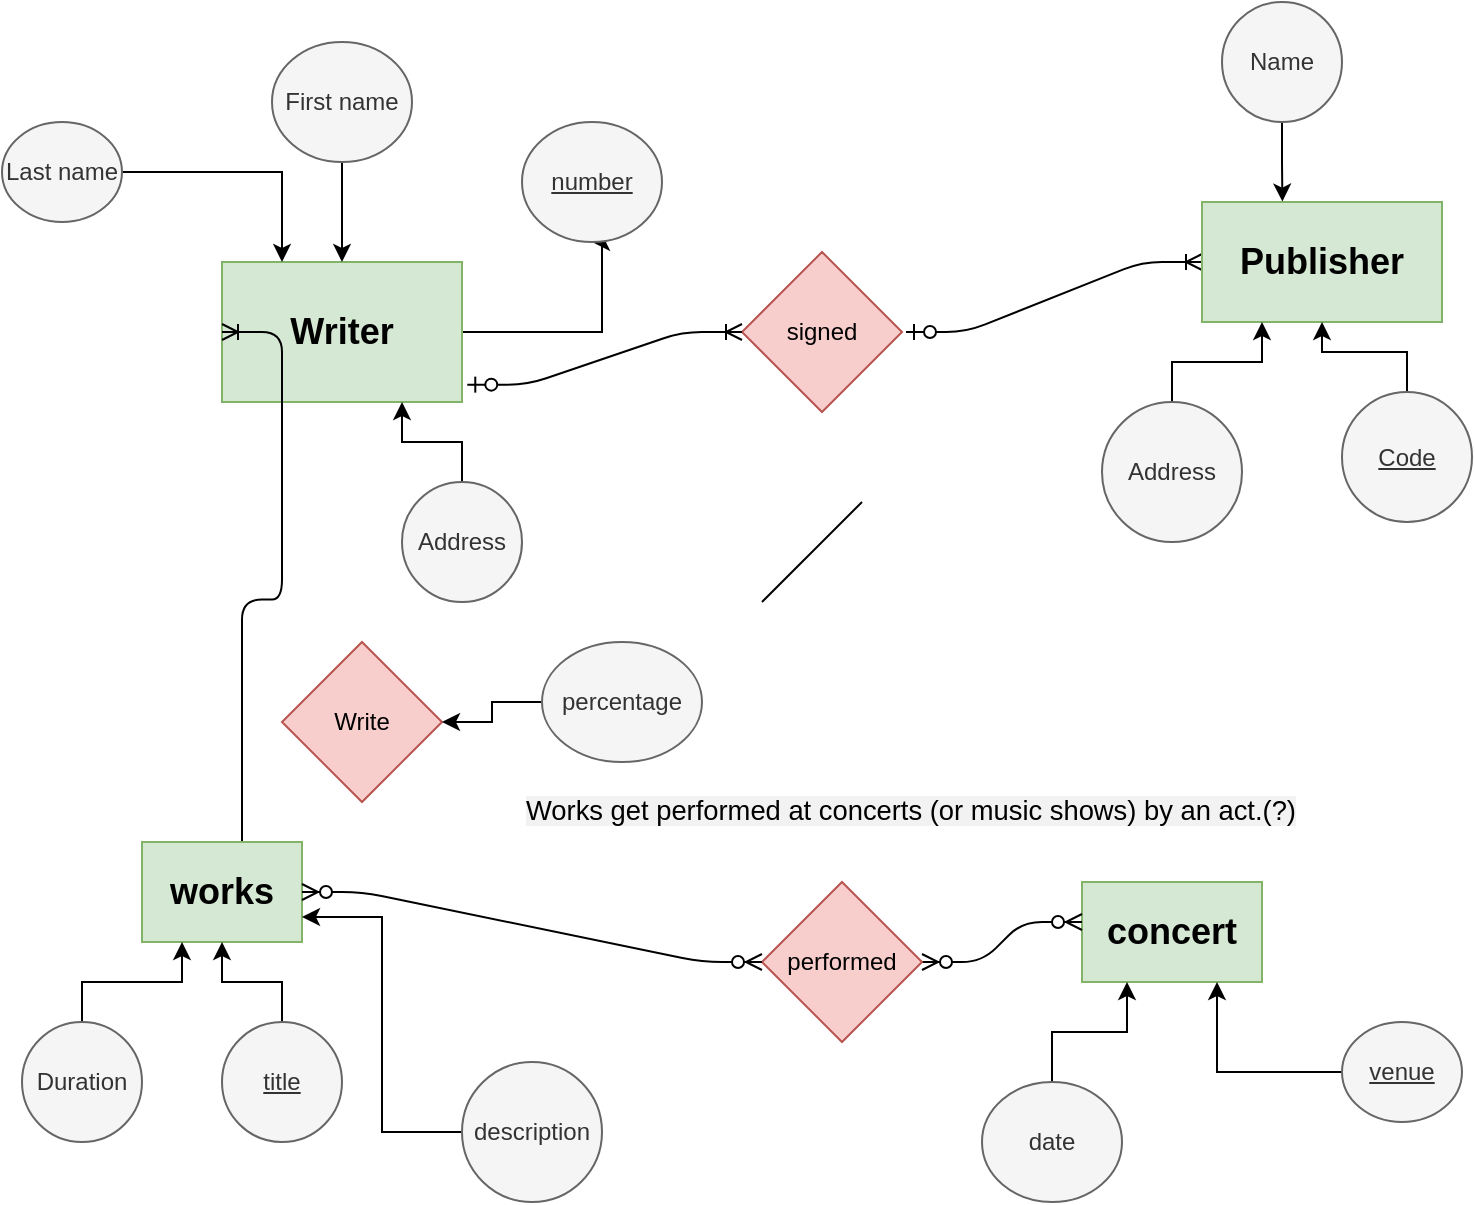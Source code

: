 <mxfile version="13.0.3" type="github">
  <diagram id="Ayu6lZ_QWxF_SbkPnJMy" name="Page-1">
    <mxGraphModel dx="920" dy="552" grid="1" gridSize="10" guides="1" tooltips="1" connect="1" arrows="1" fold="1" page="1" pageScale="1" pageWidth="827" pageHeight="1169" math="0" shadow="0">
      <root>
        <mxCell id="0" />
        <mxCell id="1" parent="0" />
        <mxCell id="JheCykM0N-dgibLzUNRO-3" value="" style="edgeStyle=orthogonalEdgeStyle;rounded=0;orthogonalLoop=1;jettySize=auto;html=1;entryX=0.5;entryY=1;entryDx=0;entryDy=0;" edge="1" parent="1" source="JheCykM0N-dgibLzUNRO-1" target="JheCykM0N-dgibLzUNRO-5">
          <mxGeometry relative="1" as="geometry">
            <mxPoint x="400" y="120" as="targetPoint" />
            <Array as="points">
              <mxPoint x="310" y="185" />
              <mxPoint x="310" y="140" />
            </Array>
          </mxGeometry>
        </mxCell>
        <mxCell id="JheCykM0N-dgibLzUNRO-1" value="Writer" style="rounded=0;whiteSpace=wrap;html=1;fillColor=#d5e8d4;strokeColor=#82b366;fontStyle=1;fontSize=18;" vertex="1" parent="1">
          <mxGeometry x="120" y="150" width="120" height="70" as="geometry" />
        </mxCell>
        <mxCell id="JheCykM0N-dgibLzUNRO-5" value="number" style="ellipse;whiteSpace=wrap;html=1;fillColor=#f5f5f5;strokeColor=#666666;fontColor=#333333;fontStyle=4" vertex="1" parent="1">
          <mxGeometry x="270" y="80" width="70" height="60" as="geometry" />
        </mxCell>
        <mxCell id="JheCykM0N-dgibLzUNRO-7" value="" style="edgeStyle=orthogonalEdgeStyle;rounded=0;orthogonalLoop=1;jettySize=auto;html=1;" edge="1" parent="1" source="JheCykM0N-dgibLzUNRO-6" target="JheCykM0N-dgibLzUNRO-1">
          <mxGeometry relative="1" as="geometry" />
        </mxCell>
        <mxCell id="JheCykM0N-dgibLzUNRO-6" value="First name" style="ellipse;whiteSpace=wrap;html=1;fillColor=#f5f5f5;strokeColor=#666666;fontColor=#333333;" vertex="1" parent="1">
          <mxGeometry x="145" y="40" width="70" height="60" as="geometry" />
        </mxCell>
        <mxCell id="JheCykM0N-dgibLzUNRO-10" value="" style="edgeStyle=orthogonalEdgeStyle;rounded=0;orthogonalLoop=1;jettySize=auto;html=1;entryX=0.25;entryY=0;entryDx=0;entryDy=0;" edge="1" parent="1" source="JheCykM0N-dgibLzUNRO-8" target="JheCykM0N-dgibLzUNRO-1">
          <mxGeometry relative="1" as="geometry">
            <mxPoint x="110" y="180" as="targetPoint" />
          </mxGeometry>
        </mxCell>
        <mxCell id="JheCykM0N-dgibLzUNRO-8" value="Last name&lt;br&gt;" style="ellipse;whiteSpace=wrap;html=1;fillColor=#f5f5f5;strokeColor=#666666;fontColor=#333333;" vertex="1" parent="1">
          <mxGeometry x="10" y="80" width="60" height="50" as="geometry" />
        </mxCell>
        <mxCell id="JheCykM0N-dgibLzUNRO-13" value="" style="edgeStyle=orthogonalEdgeStyle;rounded=0;orthogonalLoop=1;jettySize=auto;html=1;entryX=0.75;entryY=1;entryDx=0;entryDy=0;" edge="1" parent="1" source="JheCykM0N-dgibLzUNRO-11" target="JheCykM0N-dgibLzUNRO-1">
          <mxGeometry relative="1" as="geometry">
            <mxPoint x="220" y="260" as="targetPoint" />
          </mxGeometry>
        </mxCell>
        <mxCell id="JheCykM0N-dgibLzUNRO-11" value="Address" style="ellipse;whiteSpace=wrap;html=1;fillColor=#f5f5f5;strokeColor=#666666;fontColor=#333333;" vertex="1" parent="1">
          <mxGeometry x="210" y="260" width="60" height="60" as="geometry" />
        </mxCell>
        <mxCell id="JheCykM0N-dgibLzUNRO-14" value="" style="edgeStyle=entityRelationEdgeStyle;fontSize=12;html=1;endArrow=ERoneToMany;startArrow=ERzeroToOne;" edge="1" parent="1">
          <mxGeometry width="100" height="100" relative="1" as="geometry">
            <mxPoint x="462" y="185" as="sourcePoint" />
            <mxPoint x="610" y="150" as="targetPoint" />
          </mxGeometry>
        </mxCell>
        <mxCell id="JheCykM0N-dgibLzUNRO-16" value="Publisher" style="rounded=0;whiteSpace=wrap;html=1;fillColor=#d5e8d4;strokeColor=#82b366;fontStyle=1;fontSize=18;" vertex="1" parent="1">
          <mxGeometry x="610" y="120" width="120" height="60" as="geometry" />
        </mxCell>
        <mxCell id="JheCykM0N-dgibLzUNRO-18" style="edgeStyle=orthogonalEdgeStyle;rounded=0;orthogonalLoop=1;jettySize=auto;html=1;entryX=0.335;entryY=-0.004;entryDx=0;entryDy=0;entryPerimeter=0;" edge="1" parent="1" source="JheCykM0N-dgibLzUNRO-17" target="JheCykM0N-dgibLzUNRO-16">
          <mxGeometry relative="1" as="geometry" />
        </mxCell>
        <mxCell id="JheCykM0N-dgibLzUNRO-17" value="Name" style="ellipse;whiteSpace=wrap;html=1;fillColor=#f5f5f5;strokeColor=#666666;fontColor=#333333;" vertex="1" parent="1">
          <mxGeometry x="620" y="20" width="60" height="60" as="geometry" />
        </mxCell>
        <mxCell id="JheCykM0N-dgibLzUNRO-20" style="edgeStyle=orthogonalEdgeStyle;rounded=0;orthogonalLoop=1;jettySize=auto;html=1;entryX=0.25;entryY=1;entryDx=0;entryDy=0;" edge="1" parent="1" source="JheCykM0N-dgibLzUNRO-19" target="JheCykM0N-dgibLzUNRO-16">
          <mxGeometry relative="1" as="geometry" />
        </mxCell>
        <mxCell id="JheCykM0N-dgibLzUNRO-19" value="Address" style="ellipse;whiteSpace=wrap;html=1;fillColor=#f5f5f5;strokeColor=#666666;fontColor=#333333;" vertex="1" parent="1">
          <mxGeometry x="560" y="220" width="70" height="70" as="geometry" />
        </mxCell>
        <mxCell id="JheCykM0N-dgibLzUNRO-22" value="" style="edgeStyle=orthogonalEdgeStyle;rounded=0;orthogonalLoop=1;jettySize=auto;html=1;" edge="1" parent="1" source="JheCykM0N-dgibLzUNRO-21" target="JheCykM0N-dgibLzUNRO-16">
          <mxGeometry relative="1" as="geometry" />
        </mxCell>
        <mxCell id="JheCykM0N-dgibLzUNRO-21" value="Code" style="ellipse;whiteSpace=wrap;html=1;aspect=fixed;fillColor=#f5f5f5;strokeColor=#666666;fontColor=#333333;fontStyle=4" vertex="1" parent="1">
          <mxGeometry x="680" y="215" width="65" height="65" as="geometry" />
        </mxCell>
        <mxCell id="JheCykM0N-dgibLzUNRO-23" value="" style="edgeStyle=entityRelationEdgeStyle;fontSize=12;html=1;endArrow=ERoneToMany;entryX=0;entryY=0.5;entryDx=0;entryDy=0;exitX=1;exitY=0.25;exitDx=0;exitDy=0;" edge="1" parent="1" source="JheCykM0N-dgibLzUNRO-26" target="JheCykM0N-dgibLzUNRO-1">
          <mxGeometry width="100" height="100" relative="1" as="geometry">
            <mxPoint x="70" y="400" as="sourcePoint" />
            <mxPoint x="170" y="300" as="targetPoint" />
          </mxGeometry>
        </mxCell>
        <mxCell id="JheCykM0N-dgibLzUNRO-26" value="works" style="rounded=0;whiteSpace=wrap;html=1;fillColor=#d5e8d4;strokeColor=#82b366;fontStyle=1;fontSize=18;" vertex="1" parent="1">
          <mxGeometry x="80" y="440" width="80" height="50" as="geometry" />
        </mxCell>
        <mxCell id="JheCykM0N-dgibLzUNRO-31" value="" style="edgeStyle=orthogonalEdgeStyle;rounded=0;orthogonalLoop=1;jettySize=auto;html=1;entryX=0.25;entryY=1;entryDx=0;entryDy=0;" edge="1" parent="1" source="JheCykM0N-dgibLzUNRO-29" target="JheCykM0N-dgibLzUNRO-26">
          <mxGeometry relative="1" as="geometry">
            <mxPoint x="50" y="450" as="targetPoint" />
          </mxGeometry>
        </mxCell>
        <mxCell id="JheCykM0N-dgibLzUNRO-29" value="Duration&lt;br&gt;" style="ellipse;whiteSpace=wrap;html=1;aspect=fixed;fillColor=#f5f5f5;strokeColor=#666666;fontColor=#333333;" vertex="1" parent="1">
          <mxGeometry x="20" y="530" width="60" height="60" as="geometry" />
        </mxCell>
        <mxCell id="JheCykM0N-dgibLzUNRO-33" value="" style="edgeStyle=orthogonalEdgeStyle;rounded=0;orthogonalLoop=1;jettySize=auto;html=1;" edge="1" parent="1" source="JheCykM0N-dgibLzUNRO-32" target="JheCykM0N-dgibLzUNRO-26">
          <mxGeometry relative="1" as="geometry" />
        </mxCell>
        <mxCell id="JheCykM0N-dgibLzUNRO-32" value="title" style="ellipse;whiteSpace=wrap;html=1;aspect=fixed;fillColor=#f5f5f5;strokeColor=#666666;fontColor=#333333;fontStyle=4" vertex="1" parent="1">
          <mxGeometry x="120" y="530" width="60" height="60" as="geometry" />
        </mxCell>
        <mxCell id="JheCykM0N-dgibLzUNRO-36" value="" style="edgeStyle=orthogonalEdgeStyle;rounded=0;orthogonalLoop=1;jettySize=auto;html=1;entryX=1;entryY=0.75;entryDx=0;entryDy=0;" edge="1" parent="1" source="JheCykM0N-dgibLzUNRO-34" target="JheCykM0N-dgibLzUNRO-26">
          <mxGeometry relative="1" as="geometry">
            <mxPoint x="200" y="500.0" as="targetPoint" />
          </mxGeometry>
        </mxCell>
        <mxCell id="JheCykM0N-dgibLzUNRO-34" value="description&lt;br&gt;" style="ellipse;whiteSpace=wrap;html=1;aspect=fixed;fillColor=#f5f5f5;strokeColor=#666666;fontColor=#333333;" vertex="1" parent="1">
          <mxGeometry x="240" y="550" width="70" height="70" as="geometry" />
        </mxCell>
        <mxCell id="JheCykM0N-dgibLzUNRO-37" value="Write&lt;br&gt;" style="rhombus;whiteSpace=wrap;html=1;fillColor=#f8cecc;strokeColor=#b85450;" vertex="1" parent="1">
          <mxGeometry x="150" y="340" width="80" height="80" as="geometry" />
        </mxCell>
        <mxCell id="JheCykM0N-dgibLzUNRO-41" value="" style="edgeStyle=orthogonalEdgeStyle;rounded=0;orthogonalLoop=1;jettySize=auto;html=1;" edge="1" parent="1" source="JheCykM0N-dgibLzUNRO-39" target="JheCykM0N-dgibLzUNRO-37">
          <mxGeometry relative="1" as="geometry">
            <mxPoint x="280" y="360" as="targetPoint" />
          </mxGeometry>
        </mxCell>
        <mxCell id="JheCykM0N-dgibLzUNRO-39" value="percentage&lt;br&gt;" style="ellipse;whiteSpace=wrap;html=1;fillColor=#f5f5f5;strokeColor=#666666;fontColor=#333333;" vertex="1" parent="1">
          <mxGeometry x="280" y="340" width="80" height="60" as="geometry" />
        </mxCell>
        <mxCell id="JheCykM0N-dgibLzUNRO-42" value="&lt;span style=&quot;font-family: sans-serif ; font-size: 13.687px ; font-style: normal ; font-weight: 400 ; letter-spacing: normal ; text-indent: 0px ; text-transform: none ; word-spacing: 0px ; background-color: rgb(242 , 242 , 242) ; float: none ; display: inline&quot;&gt;Works get performed at concerts (or music shows) by an act.(?)&lt;/span&gt;" style="text;whiteSpace=wrap;html=1;" vertex="1" parent="1">
          <mxGeometry x="270" y="410" width="410" height="30" as="geometry" />
        </mxCell>
        <mxCell id="JheCykM0N-dgibLzUNRO-44" value="concert" style="rounded=0;whiteSpace=wrap;html=1;fillColor=#d5e8d4;strokeColor=#82b366;fontStyle=1;fontSize=18;" vertex="1" parent="1">
          <mxGeometry x="550" y="460" width="90" height="50" as="geometry" />
        </mxCell>
        <mxCell id="JheCykM0N-dgibLzUNRO-50" value="" style="edgeStyle=orthogonalEdgeStyle;rounded=0;orthogonalLoop=1;jettySize=auto;html=1;entryX=0.75;entryY=1;entryDx=0;entryDy=0;" edge="1" parent="1" source="JheCykM0N-dgibLzUNRO-45" target="JheCykM0N-dgibLzUNRO-44">
          <mxGeometry relative="1" as="geometry">
            <mxPoint x="710" y="450" as="targetPoint" />
          </mxGeometry>
        </mxCell>
        <mxCell id="JheCykM0N-dgibLzUNRO-45" value="venue" style="ellipse;whiteSpace=wrap;html=1;fillColor=#f5f5f5;strokeColor=#666666;fontColor=#333333;fontStyle=4" vertex="1" parent="1">
          <mxGeometry x="680" y="530" width="60" height="50" as="geometry" />
        </mxCell>
        <mxCell id="JheCykM0N-dgibLzUNRO-48" value="" style="edgeStyle=orthogonalEdgeStyle;rounded=0;orthogonalLoop=1;jettySize=auto;html=1;entryX=0.25;entryY=1;entryDx=0;entryDy=0;" edge="1" parent="1" source="JheCykM0N-dgibLzUNRO-46" target="JheCykM0N-dgibLzUNRO-44">
          <mxGeometry relative="1" as="geometry">
            <mxPoint x="535" y="480" as="targetPoint" />
          </mxGeometry>
        </mxCell>
        <mxCell id="JheCykM0N-dgibLzUNRO-46" value="date&lt;br&gt;" style="ellipse;whiteSpace=wrap;html=1;fillColor=#f5f5f5;strokeColor=#666666;fontColor=#333333;" vertex="1" parent="1">
          <mxGeometry x="500" y="560" width="70" height="60" as="geometry" />
        </mxCell>
        <mxCell id="JheCykM0N-dgibLzUNRO-51" value="" style="edgeStyle=entityRelationEdgeStyle;fontSize=12;html=1;endArrow=ERzeroToMany;endFill=1;startArrow=ERzeroToMany;exitX=1;exitY=0.5;exitDx=0;exitDy=0;" edge="1" parent="1" source="JheCykM0N-dgibLzUNRO-52">
          <mxGeometry width="100" height="100" relative="1" as="geometry">
            <mxPoint x="450" y="580" as="sourcePoint" />
            <mxPoint x="550" y="480" as="targetPoint" />
          </mxGeometry>
        </mxCell>
        <mxCell id="JheCykM0N-dgibLzUNRO-52" value="performed" style="rhombus;whiteSpace=wrap;html=1;fillColor=#f8cecc;strokeColor=#b85450;" vertex="1" parent="1">
          <mxGeometry x="390" y="460" width="80" height="80" as="geometry" />
        </mxCell>
        <mxCell id="JheCykM0N-dgibLzUNRO-53" value="" style="edgeStyle=entityRelationEdgeStyle;fontSize=12;html=1;endArrow=ERzeroToMany;endFill=1;startArrow=ERzeroToMany;exitX=1;exitY=0.5;exitDx=0;exitDy=0;" edge="1" parent="1" source="JheCykM0N-dgibLzUNRO-26" target="JheCykM0N-dgibLzUNRO-52">
          <mxGeometry width="100" height="100" relative="1" as="geometry">
            <mxPoint x="160" y="465" as="sourcePoint" />
            <mxPoint x="550" y="480" as="targetPoint" />
          </mxGeometry>
        </mxCell>
        <mxCell id="JheCykM0N-dgibLzUNRO-15" value="signed" style="rhombus;whiteSpace=wrap;html=1;fillColor=#f8cecc;strokeColor=#b85450;" vertex="1" parent="1">
          <mxGeometry x="380" y="145" width="80" height="80" as="geometry" />
        </mxCell>
        <mxCell id="JheCykM0N-dgibLzUNRO-54" value="" style="edgeStyle=entityRelationEdgeStyle;fontSize=12;html=1;endArrow=ERoneToMany;startArrow=ERzeroToOne;exitX=1.022;exitY=0.876;exitDx=0;exitDy=0;exitPerimeter=0;" edge="1" parent="1" source="JheCykM0N-dgibLzUNRO-1" target="JheCykM0N-dgibLzUNRO-15">
          <mxGeometry width="100" height="100" relative="1" as="geometry">
            <mxPoint x="242.64" y="211.32" as="sourcePoint" />
            <mxPoint x="610" y="150.0" as="targetPoint" />
          </mxGeometry>
        </mxCell>
        <mxCell id="JheCykM0N-dgibLzUNRO-55" value="" style="endArrow=none;html=1;" edge="1" parent="1">
          <mxGeometry width="50" height="50" relative="1" as="geometry">
            <mxPoint x="390" y="320" as="sourcePoint" />
            <mxPoint x="440" y="270" as="targetPoint" />
          </mxGeometry>
        </mxCell>
      </root>
    </mxGraphModel>
  </diagram>
</mxfile>
